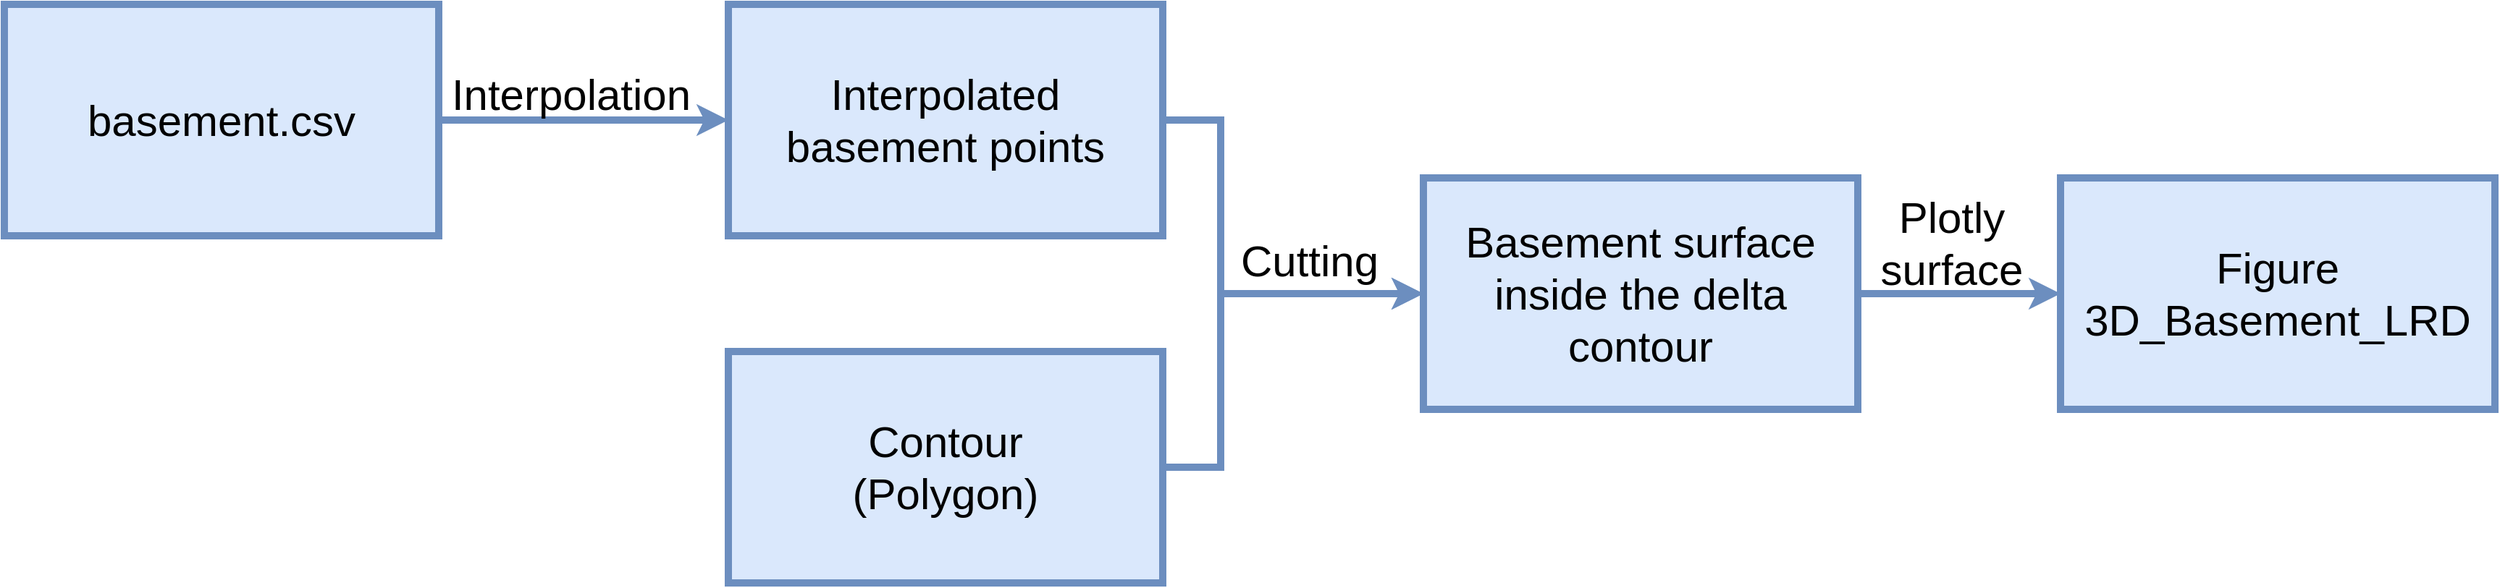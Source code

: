 <mxfile version="18.1.3" type="device"><diagram id="0bjjOGHsQ2b5K5tM8DwL" name="Page-1"><mxGraphModel dx="2097" dy="1289" grid="1" gridSize="10" guides="1" tooltips="1" connect="1" arrows="1" fold="1" page="1" pageScale="1" pageWidth="1600" pageHeight="1200" math="0" shadow="0"><root><mxCell id="0"/><mxCell id="1" parent="0"/><mxCell id="ic70MPUBiZfLkf6WiQzJ-4" style="edgeStyle=orthogonalEdgeStyle;rounded=0;orthogonalLoop=1;jettySize=auto;html=1;exitX=1;exitY=0.5;exitDx=0;exitDy=0;entryX=0;entryY=0.5;entryDx=0;entryDy=0;strokeWidth=5;fillColor=#dae8fc;strokeColor=#6c8ebf;" edge="1" parent="1" source="NRQtJW78DbEs29Zuit45-1" target="NRQtJW78DbEs29Zuit45-2"><mxGeometry relative="1" as="geometry"><Array as="points"><mxPoint x="860" y="240"/><mxPoint x="860" y="360"/></Array></mxGeometry></mxCell><mxCell id="NRQtJW78DbEs29Zuit45-1" value="&lt;div&gt;Interpolated&lt;/div&gt;&lt;div&gt;basement points&lt;/div&gt;" style="rounded=0;whiteSpace=wrap;html=1;fontSize=30;fillColor=#dae8fc;strokeColor=#6c8ebf;strokeWidth=5;" parent="1" vertex="1"><mxGeometry x="520" y="160" width="300" height="160" as="geometry"/></mxCell><mxCell id="xGs3qARLVPL8EpoNPRfp-5" style="edgeStyle=orthogonalEdgeStyle;rounded=0;orthogonalLoop=1;jettySize=auto;html=1;exitX=1;exitY=0.5;exitDx=0;exitDy=0;entryX=0;entryY=0.5;entryDx=0;entryDy=0;fillColor=#dae8fc;strokeColor=#6c8ebf;strokeWidth=5;" parent="1" source="NRQtJW78DbEs29Zuit45-2" target="xGs3qARLVPL8EpoNPRfp-2" edge="1"><mxGeometry relative="1" as="geometry"/></mxCell><mxCell id="NRQtJW78DbEs29Zuit45-2" value="Basement surface inside the delta contour" style="rounded=0;whiteSpace=wrap;html=1;fontSize=30;fillColor=#dae8fc;strokeColor=#6c8ebf;strokeWidth=5;" parent="1" vertex="1"><mxGeometry x="1000" y="280" width="300" height="160" as="geometry"/></mxCell><mxCell id="FMs5hbcMpp9IaMEKYLJX-11" style="edgeStyle=orthogonalEdgeStyle;rounded=0;orthogonalLoop=1;jettySize=auto;html=1;exitX=1;exitY=0.5;exitDx=0;exitDy=0;entryX=0;entryY=0.5;entryDx=0;entryDy=0;strokeWidth=5;fillColor=#dae8fc;strokeColor=#6c8ebf;" parent="1" source="xGs3qARLVPL8EpoNPRfp-1" target="NRQtJW78DbEs29Zuit45-1" edge="1"><mxGeometry relative="1" as="geometry"/></mxCell><mxCell id="xGs3qARLVPL8EpoNPRfp-1" value="basement.csv" style="rounded=0;whiteSpace=wrap;html=1;fontSize=30;fillColor=#dae8fc;strokeColor=#6c8ebf;strokeWidth=5;" parent="1" vertex="1"><mxGeometry x="20" y="160" width="300" height="160" as="geometry"/></mxCell><mxCell id="xGs3qARLVPL8EpoNPRfp-2" value="Figure 3D_Basement_LRD" style="rounded=0;whiteSpace=wrap;html=1;fontSize=30;fillColor=#dae8fc;strokeColor=#6c8ebf;strokeWidth=5;" parent="1" vertex="1"><mxGeometry x="1440" y="280" width="300" height="160" as="geometry"/></mxCell><mxCell id="xGs3qARLVPL8EpoNPRfp-7" value="Cutting" style="text;html=1;strokeColor=none;fillColor=none;align=center;verticalAlign=middle;whiteSpace=wrap;rounded=0;fontSize=30;" parent="1" vertex="1"><mxGeometry x="828" y="322" width="187" height="30" as="geometry"/></mxCell><mxCell id="xGs3qARLVPL8EpoNPRfp-8" value="&lt;div&gt;Plotly &lt;br&gt;&lt;/div&gt;&lt;div&gt;surface&lt;/div&gt;" style="text;html=1;strokeColor=none;fillColor=none;align=center;verticalAlign=middle;whiteSpace=wrap;rounded=0;fontSize=30;" parent="1" vertex="1"><mxGeometry x="1270" y="290" width="190" height="70" as="geometry"/></mxCell><mxCell id="wzEEJI-buQ5KSQV-zmhL-2" value="Interpolation" style="text;html=1;strokeColor=none;fillColor=none;align=center;verticalAlign=middle;whiteSpace=wrap;rounded=0;fontSize=30;" parent="1" vertex="1"><mxGeometry x="318" y="190" width="187" height="63" as="geometry"/></mxCell><mxCell id="ic70MPUBiZfLkf6WiQzJ-5" style="edgeStyle=orthogonalEdgeStyle;rounded=0;orthogonalLoop=1;jettySize=auto;html=1;exitX=1;exitY=0.5;exitDx=0;exitDy=0;entryX=0;entryY=0.5;entryDx=0;entryDy=0;strokeWidth=5;fillColor=#dae8fc;strokeColor=#6c8ebf;" edge="1" parent="1" source="FMs5hbcMpp9IaMEKYLJX-1" target="NRQtJW78DbEs29Zuit45-2"><mxGeometry relative="1" as="geometry"><Array as="points"><mxPoint x="860" y="480"/><mxPoint x="860" y="360"/></Array></mxGeometry></mxCell><mxCell id="FMs5hbcMpp9IaMEKYLJX-1" value="&lt;div&gt;Contour&lt;/div&gt;&lt;div&gt;(Polygon)&lt;br&gt;&lt;/div&gt;" style="rounded=0;whiteSpace=wrap;html=1;fontSize=30;fillColor=#dae8fc;strokeColor=#6c8ebf;strokeWidth=5;" parent="1" vertex="1"><mxGeometry x="520" y="400" width="300" height="160" as="geometry"/></mxCell></root></mxGraphModel></diagram></mxfile>